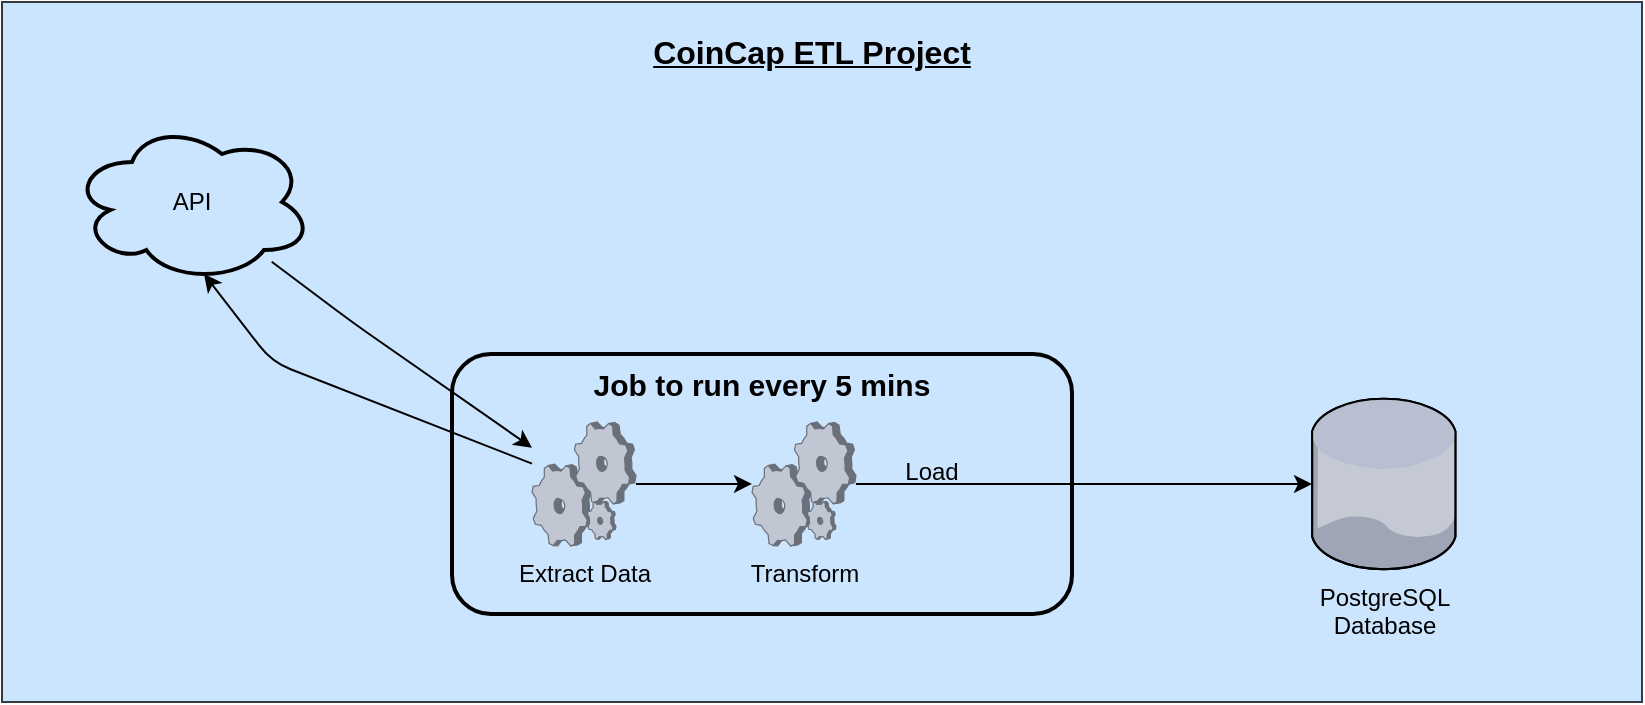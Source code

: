 <mxfile>
    <diagram id="ExbnudLMfO_WVAHQ6NZ6" name="Page-1">
        <mxGraphModel dx="1074" dy="757" grid="1" gridSize="10" guides="1" tooltips="1" connect="1" arrows="1" fold="1" page="1" pageScale="1" pageWidth="850" pageHeight="1100" math="0" shadow="0">
            <root>
                <mxCell id="0"/>
                <mxCell id="1" parent="0"/>
                <mxCell id="27" value="" style="rounded=0;whiteSpace=wrap;html=1;labelBackgroundColor=none;fillColor=#cce5ff;strokeColor=#36393d;" parent="1" vertex="1">
                    <mxGeometry x="15" y="110" width="820" height="350" as="geometry"/>
                </mxCell>
                <mxCell id="14" value="" style="rounded=1;whiteSpace=wrap;html=1;fillColor=none;strokeColor=#000000;strokeWidth=2;fontColor=#000000;" parent="1" vertex="1">
                    <mxGeometry x="240" y="285.99" width="310" height="130" as="geometry"/>
                </mxCell>
                <mxCell id="16" style="edgeStyle=none;html=1;fontColor=#000000;strokeColor=#000000;" parent="1" source="6" target="10" edge="1">
                    <mxGeometry relative="1" as="geometry"/>
                </mxCell>
                <mxCell id="18" style="edgeStyle=none;html=1;entryX=0.55;entryY=0.95;entryDx=0;entryDy=0;entryPerimeter=0;fontColor=#000000;strokeColor=#000000;" parent="1" source="6" target="12" edge="1">
                    <mxGeometry relative="1" as="geometry">
                        <Array as="points">
                            <mxPoint x="150" y="290"/>
                        </Array>
                    </mxGeometry>
                </mxCell>
                <mxCell id="6" value="Extract Data" style="verticalLabelPosition=bottom;sketch=0;aspect=fixed;html=1;verticalAlign=top;strokeColor=none;align=center;outlineConnect=0;shape=mxgraph.citrix.process;fontColor=#000000;" parent="1" vertex="1">
                    <mxGeometry x="280" y="319.99" width="52" height="62" as="geometry"/>
                </mxCell>
                <mxCell id="7" value="&lt;font&gt;PostgreSQL&lt;br&gt;Database&lt;/font&gt;" style="verticalLabelPosition=bottom;sketch=0;aspect=fixed;html=1;verticalAlign=top;strokeColor=none;align=center;outlineConnect=0;shape=mxgraph.citrix.database;fontColor=#000000;" parent="1" vertex="1">
                    <mxGeometry x="670" y="308.35" width="72.5" height="85.29" as="geometry"/>
                </mxCell>
                <mxCell id="15" style="edgeStyle=none;html=1;fontColor=#000000;strokeColor=#000000;" parent="1" source="10" target="7" edge="1">
                    <mxGeometry relative="1" as="geometry"/>
                </mxCell>
                <mxCell id="10" value="Transform" style="verticalLabelPosition=bottom;sketch=0;aspect=fixed;html=1;verticalAlign=top;strokeColor=none;align=center;outlineConnect=0;shape=mxgraph.citrix.process;fontColor=#000000;" parent="1" vertex="1">
                    <mxGeometry x="390" y="319.99" width="52" height="62" as="geometry"/>
                </mxCell>
                <mxCell id="17" style="edgeStyle=none;html=1;fontColor=#000000;strokeColor=#000000;" parent="1" source="12" target="6" edge="1">
                    <mxGeometry relative="1" as="geometry">
                        <Array as="points">
                            <mxPoint x="190" y="270"/>
                        </Array>
                    </mxGeometry>
                </mxCell>
                <mxCell id="12" value="API" style="ellipse;shape=cloud;whiteSpace=wrap;html=1;fillColor=none;strokeWidth=2;strokeColor=#000000;fontColor=#000000;" parent="1" vertex="1">
                    <mxGeometry x="50" y="170" width="120" height="80" as="geometry"/>
                </mxCell>
                <mxCell id="21" value="Load" style="text;html=1;strokeColor=none;fillColor=none;align=center;verticalAlign=middle;whiteSpace=wrap;rounded=0;fontColor=#000000;" parent="1" vertex="1">
                    <mxGeometry x="450" y="329.99" width="60" height="30" as="geometry"/>
                </mxCell>
                <mxCell id="34" value="&lt;b&gt;&lt;font style=&quot;font-size: 16px&quot;&gt;&lt;u&gt;CoinCap ETL Project&lt;/u&gt;&lt;/font&gt;&lt;/b&gt;" style="text;html=1;strokeColor=none;fillColor=none;align=center;verticalAlign=middle;whiteSpace=wrap;rounded=0;labelBackgroundColor=none;fontColor=#000000;" parent="1" vertex="1">
                    <mxGeometry x="255" y="120" width="330" height="30" as="geometry"/>
                </mxCell>
                <mxCell id="35" value="&lt;font style=&quot;font-size: 15px&quot;&gt;&lt;b&gt;Job to run every 5 mins&lt;/b&gt;&lt;/font&gt;" style="text;html=1;strokeColor=none;fillColor=none;align=center;verticalAlign=middle;whiteSpace=wrap;rounded=0;labelBackgroundColor=none;fontSize=16;fontColor=#000000;" parent="1" vertex="1">
                    <mxGeometry x="290" y="285.99" width="210" height="30" as="geometry"/>
                </mxCell>
            </root>
        </mxGraphModel>
    </diagram>
</mxfile>